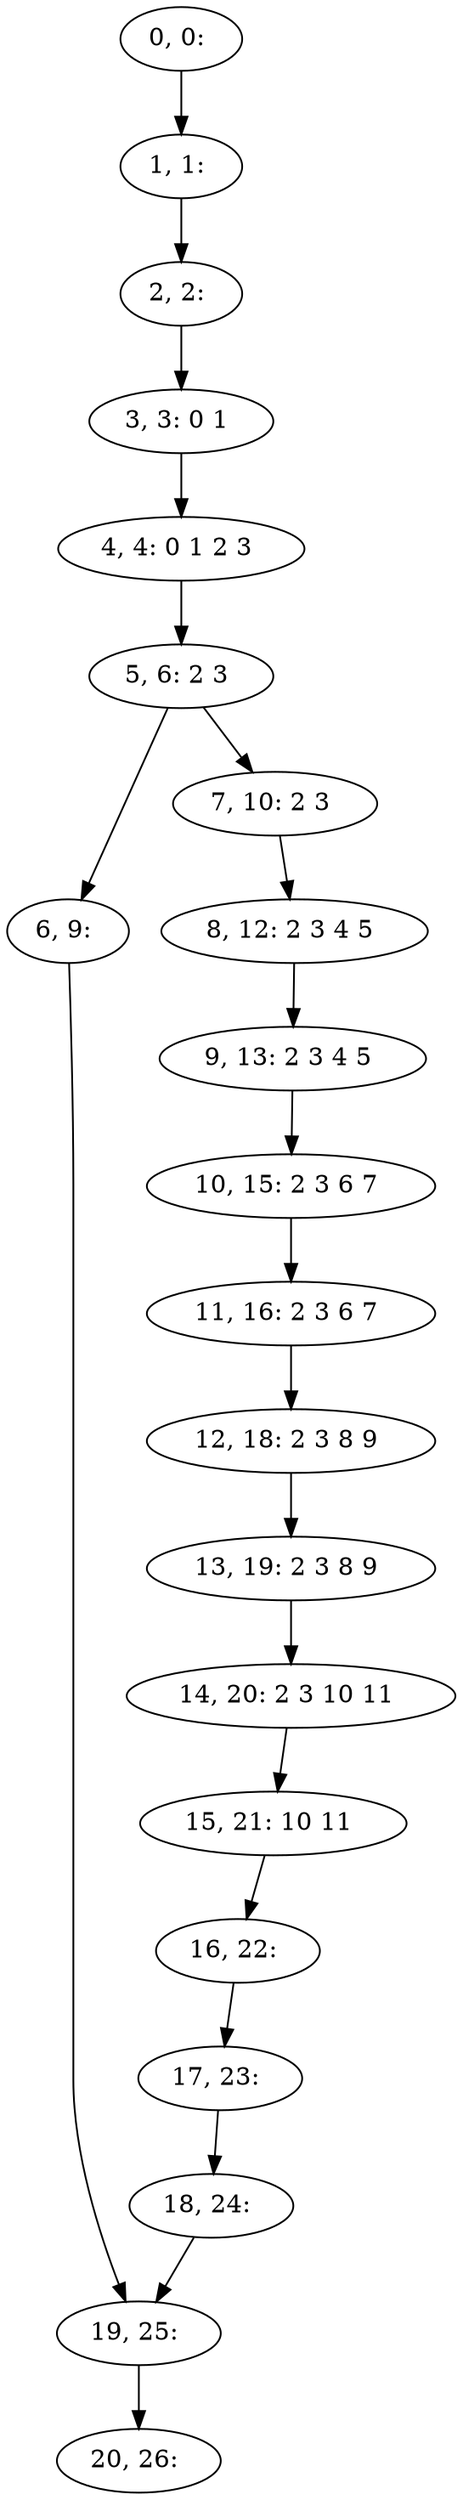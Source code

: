 digraph G {
0[label="0, 0: "];
1[label="1, 1: "];
2[label="2, 2: "];
3[label="3, 3: 0 1 "];
4[label="4, 4: 0 1 2 3 "];
5[label="5, 6: 2 3 "];
6[label="6, 9: "];
7[label="7, 10: 2 3 "];
8[label="8, 12: 2 3 4 5 "];
9[label="9, 13: 2 3 4 5 "];
10[label="10, 15: 2 3 6 7 "];
11[label="11, 16: 2 3 6 7 "];
12[label="12, 18: 2 3 8 9 "];
13[label="13, 19: 2 3 8 9 "];
14[label="14, 20: 2 3 10 11 "];
15[label="15, 21: 10 11 "];
16[label="16, 22: "];
17[label="17, 23: "];
18[label="18, 24: "];
19[label="19, 25: "];
20[label="20, 26: "];
0->1 ;
1->2 ;
2->3 ;
3->4 ;
4->5 ;
5->6 ;
5->7 ;
6->19 ;
7->8 ;
8->9 ;
9->10 ;
10->11 ;
11->12 ;
12->13 ;
13->14 ;
14->15 ;
15->16 ;
16->17 ;
17->18 ;
18->19 ;
19->20 ;
}
